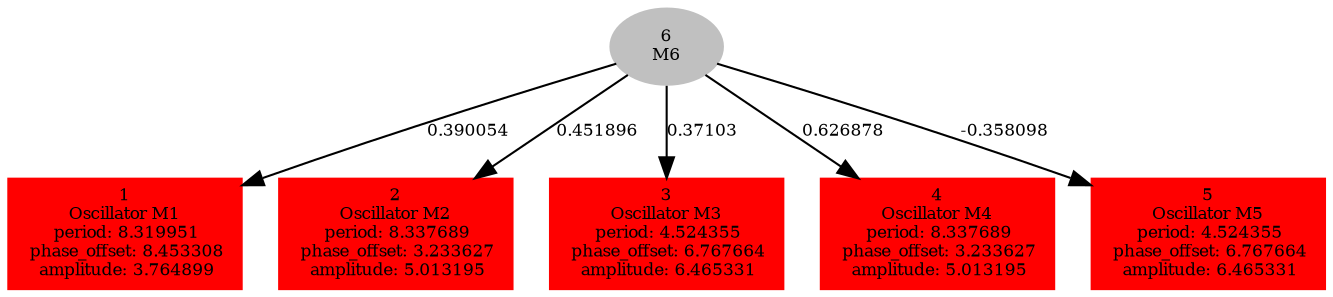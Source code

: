  digraph g{ forcelabels=true;
1 [label=<1<BR />Oscillator M1<BR /> period: 8.319951<BR /> phase_offset: 8.453308<BR /> amplitude: 3.764899>, shape=box,color=red,style=filled,fontsize=8];2 [label=<2<BR />Oscillator M2<BR /> period: 8.337689<BR /> phase_offset: 3.233627<BR /> amplitude: 5.013195>, shape=box,color=red,style=filled,fontsize=8];3 [label=<3<BR />Oscillator M3<BR /> period: 4.524355<BR /> phase_offset: 6.767664<BR /> amplitude: 6.465331>, shape=box,color=red,style=filled,fontsize=8];4 [label=<4<BR />Oscillator M4<BR /> period: 8.337689<BR /> phase_offset: 3.233627<BR /> amplitude: 5.013195>, shape=box,color=red,style=filled,fontsize=8];5 [label=<5<BR />Oscillator M5<BR /> period: 4.524355<BR /> phase_offset: 6.767664<BR /> amplitude: 6.465331>, shape=box,color=red,style=filled,fontsize=8];6[label=<6<BR/>M6>,color="grey",style=filled,fontsize=8];
6 -> 1[label="0.390054 ",fontsize="8"];
6 -> 2[label="0.451896 ",fontsize="8"];
6 -> 3[label="0.37103 ",fontsize="8"];
6 -> 4[label="0.626878 ",fontsize="8"];
6 -> 5[label="-0.358098 ",fontsize="8"];
 }
